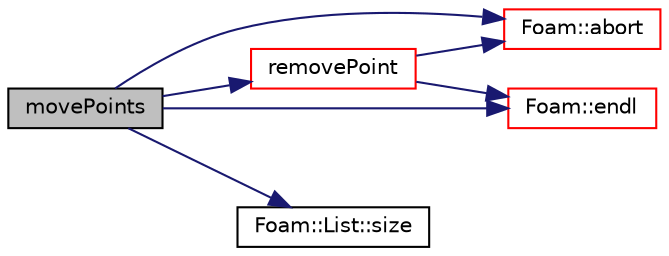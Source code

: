 digraph "movePoints"
{
  bgcolor="transparent";
  edge [fontname="Helvetica",fontsize="10",labelfontname="Helvetica",labelfontsize="10"];
  node [fontname="Helvetica",fontsize="10",shape=record];
  rankdir="LR";
  Node1176 [label="movePoints",height=0.2,width=0.4,color="black", fillcolor="grey75", style="filled", fontcolor="black"];
  Node1176 -> Node1177 [color="midnightblue",fontsize="10",style="solid",fontname="Helvetica"];
  Node1177 [label="Foam::abort",height=0.2,width=0.4,color="red",URL="$a21851.html#a447107a607d03e417307c203fa5fb44b"];
  Node1176 -> Node1184 [color="midnightblue",fontsize="10",style="solid",fontname="Helvetica"];
  Node1184 [label="Foam::endl",height=0.2,width=0.4,color="red",URL="$a21851.html#a2db8fe02a0d3909e9351bb4275b23ce4",tooltip="Add newline and flush stream. "];
  Node1176 -> Node1222 [color="midnightblue",fontsize="10",style="solid",fontname="Helvetica"];
  Node1222 [label="removePoint",height=0.2,width=0.4,color="red",URL="$a22449.html#a01afb06197fad38def20100780f8aa52",tooltip="Remove/merge point. "];
  Node1222 -> Node1184 [color="midnightblue",fontsize="10",style="solid",fontname="Helvetica"];
  Node1222 -> Node1177 [color="midnightblue",fontsize="10",style="solid",fontname="Helvetica"];
  Node1176 -> Node1237 [color="midnightblue",fontsize="10",style="solid",fontname="Helvetica"];
  Node1237 [label="Foam::List::size",height=0.2,width=0.4,color="black",URL="$a26833.html#a8a5f6fa29bd4b500caf186f60245b384",tooltip="Override size to be inconsistent with allocated storage. "];
}
